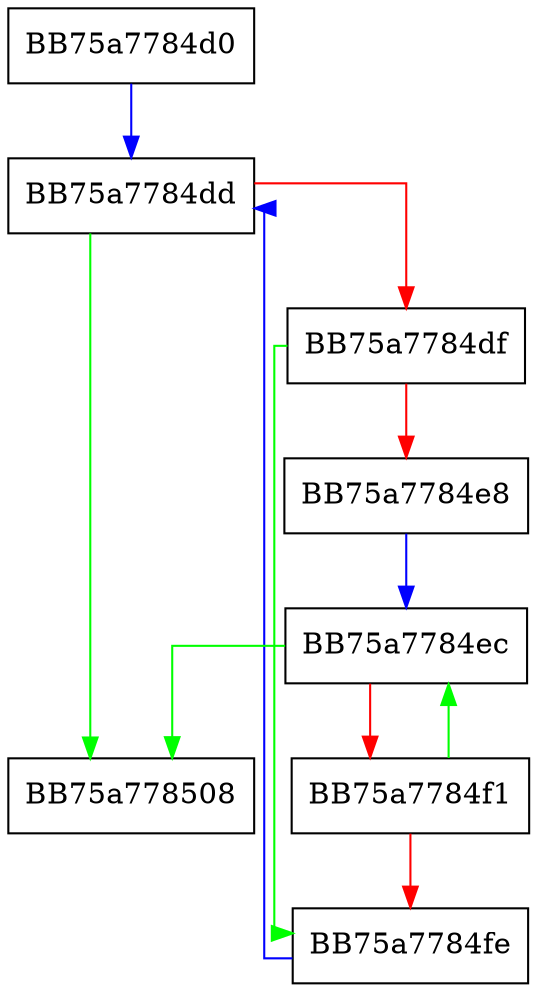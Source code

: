 digraph wcscspn {
  node [shape="box"];
  graph [splines=ortho];
  BB75a7784d0 -> BB75a7784dd [color="blue"];
  BB75a7784dd -> BB75a778508 [color="green"];
  BB75a7784dd -> BB75a7784df [color="red"];
  BB75a7784df -> BB75a7784fe [color="green"];
  BB75a7784df -> BB75a7784e8 [color="red"];
  BB75a7784e8 -> BB75a7784ec [color="blue"];
  BB75a7784ec -> BB75a778508 [color="green"];
  BB75a7784ec -> BB75a7784f1 [color="red"];
  BB75a7784f1 -> BB75a7784ec [color="green"];
  BB75a7784f1 -> BB75a7784fe [color="red"];
  BB75a7784fe -> BB75a7784dd [color="blue"];
}